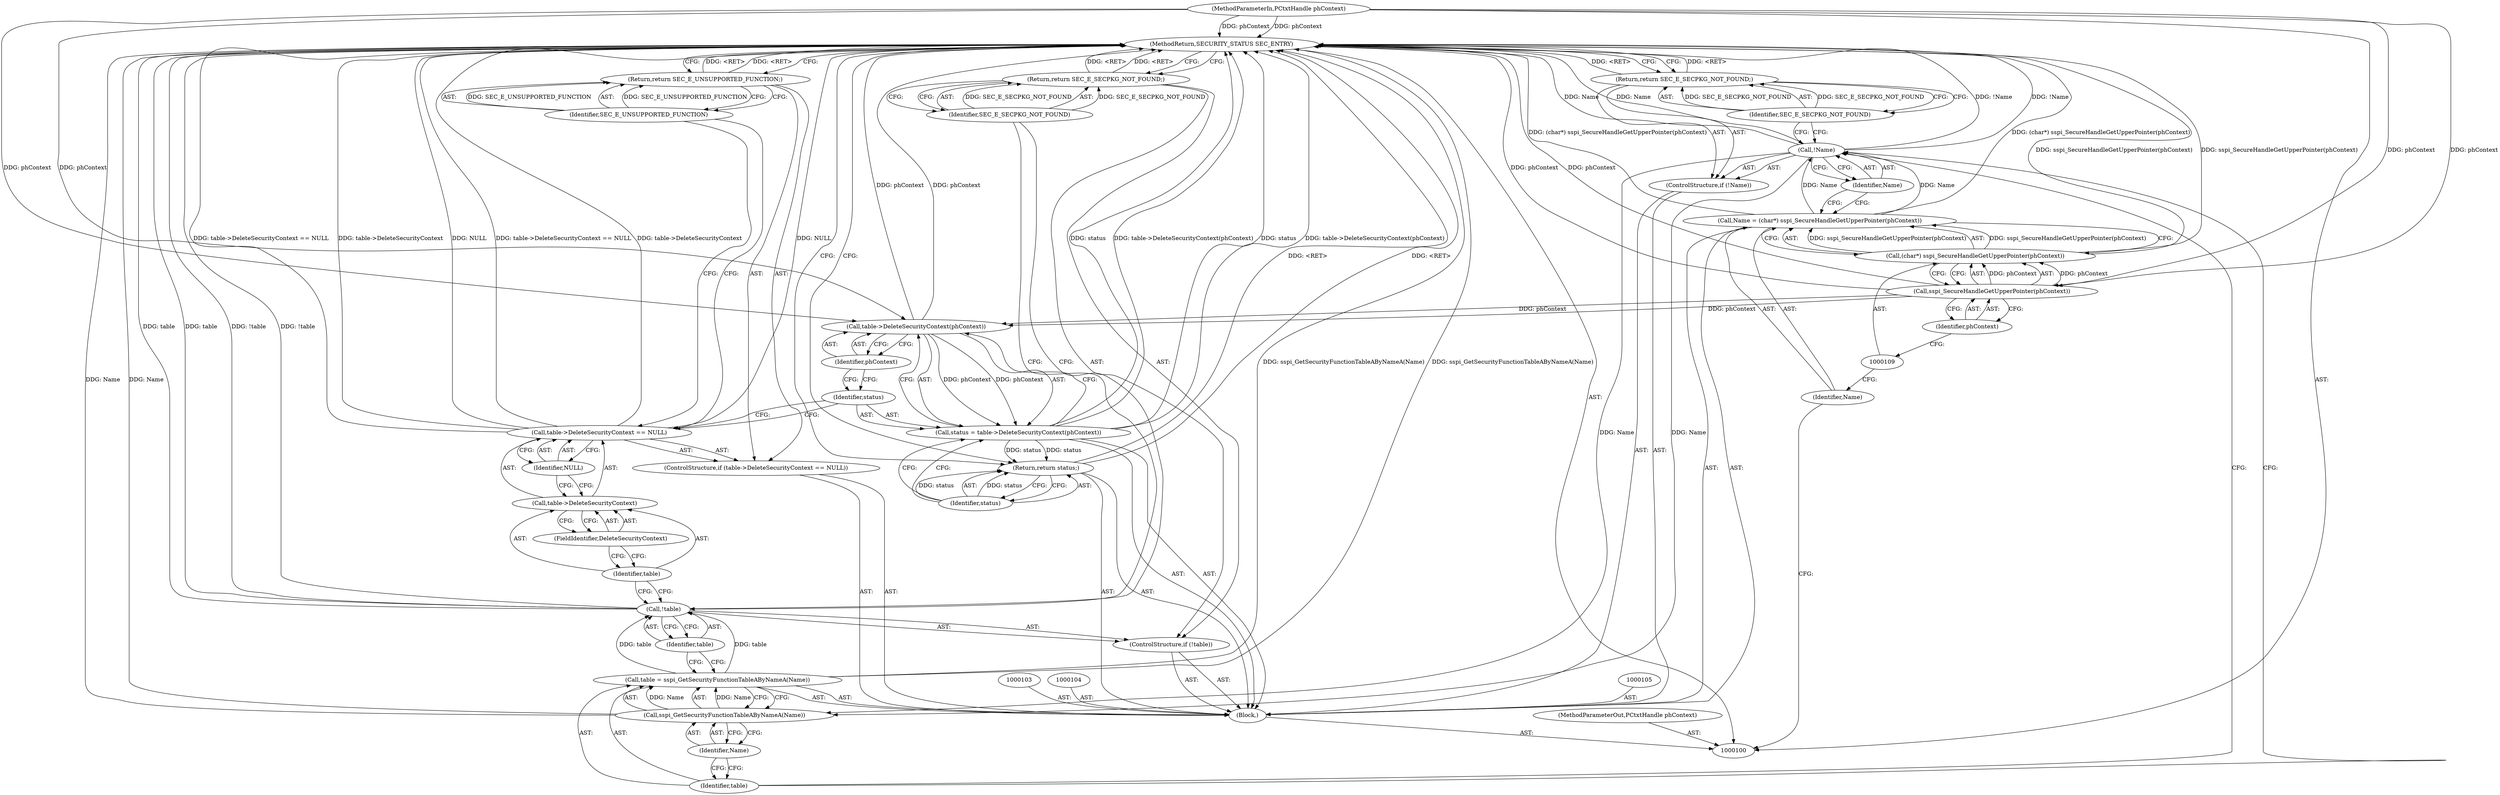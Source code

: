 digraph "1_FreeRDP_0773bb9303d24473fe1185d85a424dfe159aff53_3" {
"1000140" [label="(MethodReturn,SECURITY_STATUS SEC_ENTRY)"];
"1000101" [label="(MethodParameterIn,PCtxtHandle phContext)"];
"1000185" [label="(MethodParameterOut,PCtxtHandle phContext)"];
"1000115" [label="(Return,return SEC_E_SECPKG_NOT_FOUND;)"];
"1000116" [label="(Identifier,SEC_E_SECPKG_NOT_FOUND)"];
"1000117" [label="(Call,table = sspi_GetSecurityFunctionTableAByNameA(Name))"];
"1000118" [label="(Identifier,table)"];
"1000120" [label="(Identifier,Name)"];
"1000119" [label="(Call,sspi_GetSecurityFunctionTableAByNameA(Name))"];
"1000121" [label="(ControlStructure,if (!table))"];
"1000122" [label="(Call,!table)"];
"1000123" [label="(Identifier,table)"];
"1000124" [label="(Return,return SEC_E_SECPKG_NOT_FOUND;)"];
"1000125" [label="(Identifier,SEC_E_SECPKG_NOT_FOUND)"];
"1000126" [label="(ControlStructure,if (table->DeleteSecurityContext == NULL))"];
"1000130" [label="(FieldIdentifier,DeleteSecurityContext)"];
"1000131" [label="(Identifier,NULL)"];
"1000127" [label="(Call,table->DeleteSecurityContext == NULL)"];
"1000128" [label="(Call,table->DeleteSecurityContext)"];
"1000129" [label="(Identifier,table)"];
"1000132" [label="(Return,return SEC_E_UNSUPPORTED_FUNCTION;)"];
"1000133" [label="(Identifier,SEC_E_UNSUPPORTED_FUNCTION)"];
"1000102" [label="(Block,)"];
"1000134" [label="(Call,status = table->DeleteSecurityContext(phContext))"];
"1000135" [label="(Identifier,status)"];
"1000136" [label="(Call,table->DeleteSecurityContext(phContext))"];
"1000137" [label="(Identifier,phContext)"];
"1000138" [label="(Return,return status;)"];
"1000139" [label="(Identifier,status)"];
"1000106" [label="(Call,Name = (char*) sspi_SecureHandleGetUpperPointer(phContext))"];
"1000107" [label="(Identifier,Name)"];
"1000110" [label="(Call,sspi_SecureHandleGetUpperPointer(phContext))"];
"1000111" [label="(Identifier,phContext)"];
"1000108" [label="(Call,(char*) sspi_SecureHandleGetUpperPointer(phContext))"];
"1000112" [label="(ControlStructure,if (!Name))"];
"1000113" [label="(Call,!Name)"];
"1000114" [label="(Identifier,Name)"];
"1000140" -> "1000100"  [label="AST: "];
"1000140" -> "1000115"  [label="CFG: "];
"1000140" -> "1000124"  [label="CFG: "];
"1000140" -> "1000132"  [label="CFG: "];
"1000140" -> "1000138"  [label="CFG: "];
"1000132" -> "1000140"  [label="DDG: <RET>"];
"1000124" -> "1000140"  [label="DDG: <RET>"];
"1000106" -> "1000140"  [label="DDG: (char*) sspi_SecureHandleGetUpperPointer(phContext)"];
"1000113" -> "1000140"  [label="DDG: Name"];
"1000113" -> "1000140"  [label="DDG: !Name"];
"1000122" -> "1000140"  [label="DDG: table"];
"1000122" -> "1000140"  [label="DDG: !table"];
"1000127" -> "1000140"  [label="DDG: table->DeleteSecurityContext == NULL"];
"1000127" -> "1000140"  [label="DDG: table->DeleteSecurityContext"];
"1000127" -> "1000140"  [label="DDG: NULL"];
"1000117" -> "1000140"  [label="DDG: sspi_GetSecurityFunctionTableAByNameA(Name)"];
"1000110" -> "1000140"  [label="DDG: phContext"];
"1000134" -> "1000140"  [label="DDG: status"];
"1000134" -> "1000140"  [label="DDG: table->DeleteSecurityContext(phContext)"];
"1000101" -> "1000140"  [label="DDG: phContext"];
"1000108" -> "1000140"  [label="DDG: sspi_SecureHandleGetUpperPointer(phContext)"];
"1000119" -> "1000140"  [label="DDG: Name"];
"1000136" -> "1000140"  [label="DDG: phContext"];
"1000138" -> "1000140"  [label="DDG: <RET>"];
"1000115" -> "1000140"  [label="DDG: <RET>"];
"1000101" -> "1000100"  [label="AST: "];
"1000101" -> "1000140"  [label="DDG: phContext"];
"1000101" -> "1000110"  [label="DDG: phContext"];
"1000101" -> "1000136"  [label="DDG: phContext"];
"1000185" -> "1000100"  [label="AST: "];
"1000115" -> "1000112"  [label="AST: "];
"1000115" -> "1000116"  [label="CFG: "];
"1000116" -> "1000115"  [label="AST: "];
"1000140" -> "1000115"  [label="CFG: "];
"1000115" -> "1000140"  [label="DDG: <RET>"];
"1000116" -> "1000115"  [label="DDG: SEC_E_SECPKG_NOT_FOUND"];
"1000116" -> "1000115"  [label="AST: "];
"1000116" -> "1000113"  [label="CFG: "];
"1000115" -> "1000116"  [label="CFG: "];
"1000116" -> "1000115"  [label="DDG: SEC_E_SECPKG_NOT_FOUND"];
"1000117" -> "1000102"  [label="AST: "];
"1000117" -> "1000119"  [label="CFG: "];
"1000118" -> "1000117"  [label="AST: "];
"1000119" -> "1000117"  [label="AST: "];
"1000123" -> "1000117"  [label="CFG: "];
"1000117" -> "1000140"  [label="DDG: sspi_GetSecurityFunctionTableAByNameA(Name)"];
"1000119" -> "1000117"  [label="DDG: Name"];
"1000117" -> "1000122"  [label="DDG: table"];
"1000118" -> "1000117"  [label="AST: "];
"1000118" -> "1000113"  [label="CFG: "];
"1000120" -> "1000118"  [label="CFG: "];
"1000120" -> "1000119"  [label="AST: "];
"1000120" -> "1000118"  [label="CFG: "];
"1000119" -> "1000120"  [label="CFG: "];
"1000119" -> "1000117"  [label="AST: "];
"1000119" -> "1000120"  [label="CFG: "];
"1000120" -> "1000119"  [label="AST: "];
"1000117" -> "1000119"  [label="CFG: "];
"1000119" -> "1000140"  [label="DDG: Name"];
"1000119" -> "1000117"  [label="DDG: Name"];
"1000113" -> "1000119"  [label="DDG: Name"];
"1000121" -> "1000102"  [label="AST: "];
"1000122" -> "1000121"  [label="AST: "];
"1000124" -> "1000121"  [label="AST: "];
"1000122" -> "1000121"  [label="AST: "];
"1000122" -> "1000123"  [label="CFG: "];
"1000123" -> "1000122"  [label="AST: "];
"1000125" -> "1000122"  [label="CFG: "];
"1000129" -> "1000122"  [label="CFG: "];
"1000122" -> "1000140"  [label="DDG: table"];
"1000122" -> "1000140"  [label="DDG: !table"];
"1000117" -> "1000122"  [label="DDG: table"];
"1000123" -> "1000122"  [label="AST: "];
"1000123" -> "1000117"  [label="CFG: "];
"1000122" -> "1000123"  [label="CFG: "];
"1000124" -> "1000121"  [label="AST: "];
"1000124" -> "1000125"  [label="CFG: "];
"1000125" -> "1000124"  [label="AST: "];
"1000140" -> "1000124"  [label="CFG: "];
"1000124" -> "1000140"  [label="DDG: <RET>"];
"1000125" -> "1000124"  [label="DDG: SEC_E_SECPKG_NOT_FOUND"];
"1000125" -> "1000124"  [label="AST: "];
"1000125" -> "1000122"  [label="CFG: "];
"1000124" -> "1000125"  [label="CFG: "];
"1000125" -> "1000124"  [label="DDG: SEC_E_SECPKG_NOT_FOUND"];
"1000126" -> "1000102"  [label="AST: "];
"1000127" -> "1000126"  [label="AST: "];
"1000132" -> "1000126"  [label="AST: "];
"1000130" -> "1000128"  [label="AST: "];
"1000130" -> "1000129"  [label="CFG: "];
"1000128" -> "1000130"  [label="CFG: "];
"1000131" -> "1000127"  [label="AST: "];
"1000131" -> "1000128"  [label="CFG: "];
"1000127" -> "1000131"  [label="CFG: "];
"1000127" -> "1000126"  [label="AST: "];
"1000127" -> "1000131"  [label="CFG: "];
"1000128" -> "1000127"  [label="AST: "];
"1000131" -> "1000127"  [label="AST: "];
"1000133" -> "1000127"  [label="CFG: "];
"1000135" -> "1000127"  [label="CFG: "];
"1000127" -> "1000140"  [label="DDG: table->DeleteSecurityContext == NULL"];
"1000127" -> "1000140"  [label="DDG: table->DeleteSecurityContext"];
"1000127" -> "1000140"  [label="DDG: NULL"];
"1000128" -> "1000127"  [label="AST: "];
"1000128" -> "1000130"  [label="CFG: "];
"1000129" -> "1000128"  [label="AST: "];
"1000130" -> "1000128"  [label="AST: "];
"1000131" -> "1000128"  [label="CFG: "];
"1000129" -> "1000128"  [label="AST: "];
"1000129" -> "1000122"  [label="CFG: "];
"1000130" -> "1000129"  [label="CFG: "];
"1000132" -> "1000126"  [label="AST: "];
"1000132" -> "1000133"  [label="CFG: "];
"1000133" -> "1000132"  [label="AST: "];
"1000140" -> "1000132"  [label="CFG: "];
"1000132" -> "1000140"  [label="DDG: <RET>"];
"1000133" -> "1000132"  [label="DDG: SEC_E_UNSUPPORTED_FUNCTION"];
"1000133" -> "1000132"  [label="AST: "];
"1000133" -> "1000127"  [label="CFG: "];
"1000132" -> "1000133"  [label="CFG: "];
"1000133" -> "1000132"  [label="DDG: SEC_E_UNSUPPORTED_FUNCTION"];
"1000102" -> "1000100"  [label="AST: "];
"1000103" -> "1000102"  [label="AST: "];
"1000104" -> "1000102"  [label="AST: "];
"1000105" -> "1000102"  [label="AST: "];
"1000106" -> "1000102"  [label="AST: "];
"1000112" -> "1000102"  [label="AST: "];
"1000117" -> "1000102"  [label="AST: "];
"1000121" -> "1000102"  [label="AST: "];
"1000126" -> "1000102"  [label="AST: "];
"1000134" -> "1000102"  [label="AST: "];
"1000138" -> "1000102"  [label="AST: "];
"1000134" -> "1000102"  [label="AST: "];
"1000134" -> "1000136"  [label="CFG: "];
"1000135" -> "1000134"  [label="AST: "];
"1000136" -> "1000134"  [label="AST: "];
"1000139" -> "1000134"  [label="CFG: "];
"1000134" -> "1000140"  [label="DDG: status"];
"1000134" -> "1000140"  [label="DDG: table->DeleteSecurityContext(phContext)"];
"1000136" -> "1000134"  [label="DDG: phContext"];
"1000134" -> "1000138"  [label="DDG: status"];
"1000135" -> "1000134"  [label="AST: "];
"1000135" -> "1000127"  [label="CFG: "];
"1000137" -> "1000135"  [label="CFG: "];
"1000136" -> "1000134"  [label="AST: "];
"1000136" -> "1000137"  [label="CFG: "];
"1000137" -> "1000136"  [label="AST: "];
"1000134" -> "1000136"  [label="CFG: "];
"1000136" -> "1000140"  [label="DDG: phContext"];
"1000136" -> "1000134"  [label="DDG: phContext"];
"1000110" -> "1000136"  [label="DDG: phContext"];
"1000101" -> "1000136"  [label="DDG: phContext"];
"1000137" -> "1000136"  [label="AST: "];
"1000137" -> "1000135"  [label="CFG: "];
"1000136" -> "1000137"  [label="CFG: "];
"1000138" -> "1000102"  [label="AST: "];
"1000138" -> "1000139"  [label="CFG: "];
"1000139" -> "1000138"  [label="AST: "];
"1000140" -> "1000138"  [label="CFG: "];
"1000138" -> "1000140"  [label="DDG: <RET>"];
"1000139" -> "1000138"  [label="DDG: status"];
"1000134" -> "1000138"  [label="DDG: status"];
"1000139" -> "1000138"  [label="AST: "];
"1000139" -> "1000134"  [label="CFG: "];
"1000138" -> "1000139"  [label="CFG: "];
"1000139" -> "1000138"  [label="DDG: status"];
"1000106" -> "1000102"  [label="AST: "];
"1000106" -> "1000108"  [label="CFG: "];
"1000107" -> "1000106"  [label="AST: "];
"1000108" -> "1000106"  [label="AST: "];
"1000114" -> "1000106"  [label="CFG: "];
"1000106" -> "1000140"  [label="DDG: (char*) sspi_SecureHandleGetUpperPointer(phContext)"];
"1000108" -> "1000106"  [label="DDG: sspi_SecureHandleGetUpperPointer(phContext)"];
"1000106" -> "1000113"  [label="DDG: Name"];
"1000107" -> "1000106"  [label="AST: "];
"1000107" -> "1000100"  [label="CFG: "];
"1000109" -> "1000107"  [label="CFG: "];
"1000110" -> "1000108"  [label="AST: "];
"1000110" -> "1000111"  [label="CFG: "];
"1000111" -> "1000110"  [label="AST: "];
"1000108" -> "1000110"  [label="CFG: "];
"1000110" -> "1000140"  [label="DDG: phContext"];
"1000110" -> "1000108"  [label="DDG: phContext"];
"1000101" -> "1000110"  [label="DDG: phContext"];
"1000110" -> "1000136"  [label="DDG: phContext"];
"1000111" -> "1000110"  [label="AST: "];
"1000111" -> "1000109"  [label="CFG: "];
"1000110" -> "1000111"  [label="CFG: "];
"1000108" -> "1000106"  [label="AST: "];
"1000108" -> "1000110"  [label="CFG: "];
"1000109" -> "1000108"  [label="AST: "];
"1000110" -> "1000108"  [label="AST: "];
"1000106" -> "1000108"  [label="CFG: "];
"1000108" -> "1000140"  [label="DDG: sspi_SecureHandleGetUpperPointer(phContext)"];
"1000108" -> "1000106"  [label="DDG: sspi_SecureHandleGetUpperPointer(phContext)"];
"1000110" -> "1000108"  [label="DDG: phContext"];
"1000112" -> "1000102"  [label="AST: "];
"1000113" -> "1000112"  [label="AST: "];
"1000115" -> "1000112"  [label="AST: "];
"1000113" -> "1000112"  [label="AST: "];
"1000113" -> "1000114"  [label="CFG: "];
"1000114" -> "1000113"  [label="AST: "];
"1000116" -> "1000113"  [label="CFG: "];
"1000118" -> "1000113"  [label="CFG: "];
"1000113" -> "1000140"  [label="DDG: Name"];
"1000113" -> "1000140"  [label="DDG: !Name"];
"1000106" -> "1000113"  [label="DDG: Name"];
"1000113" -> "1000119"  [label="DDG: Name"];
"1000114" -> "1000113"  [label="AST: "];
"1000114" -> "1000106"  [label="CFG: "];
"1000113" -> "1000114"  [label="CFG: "];
}
